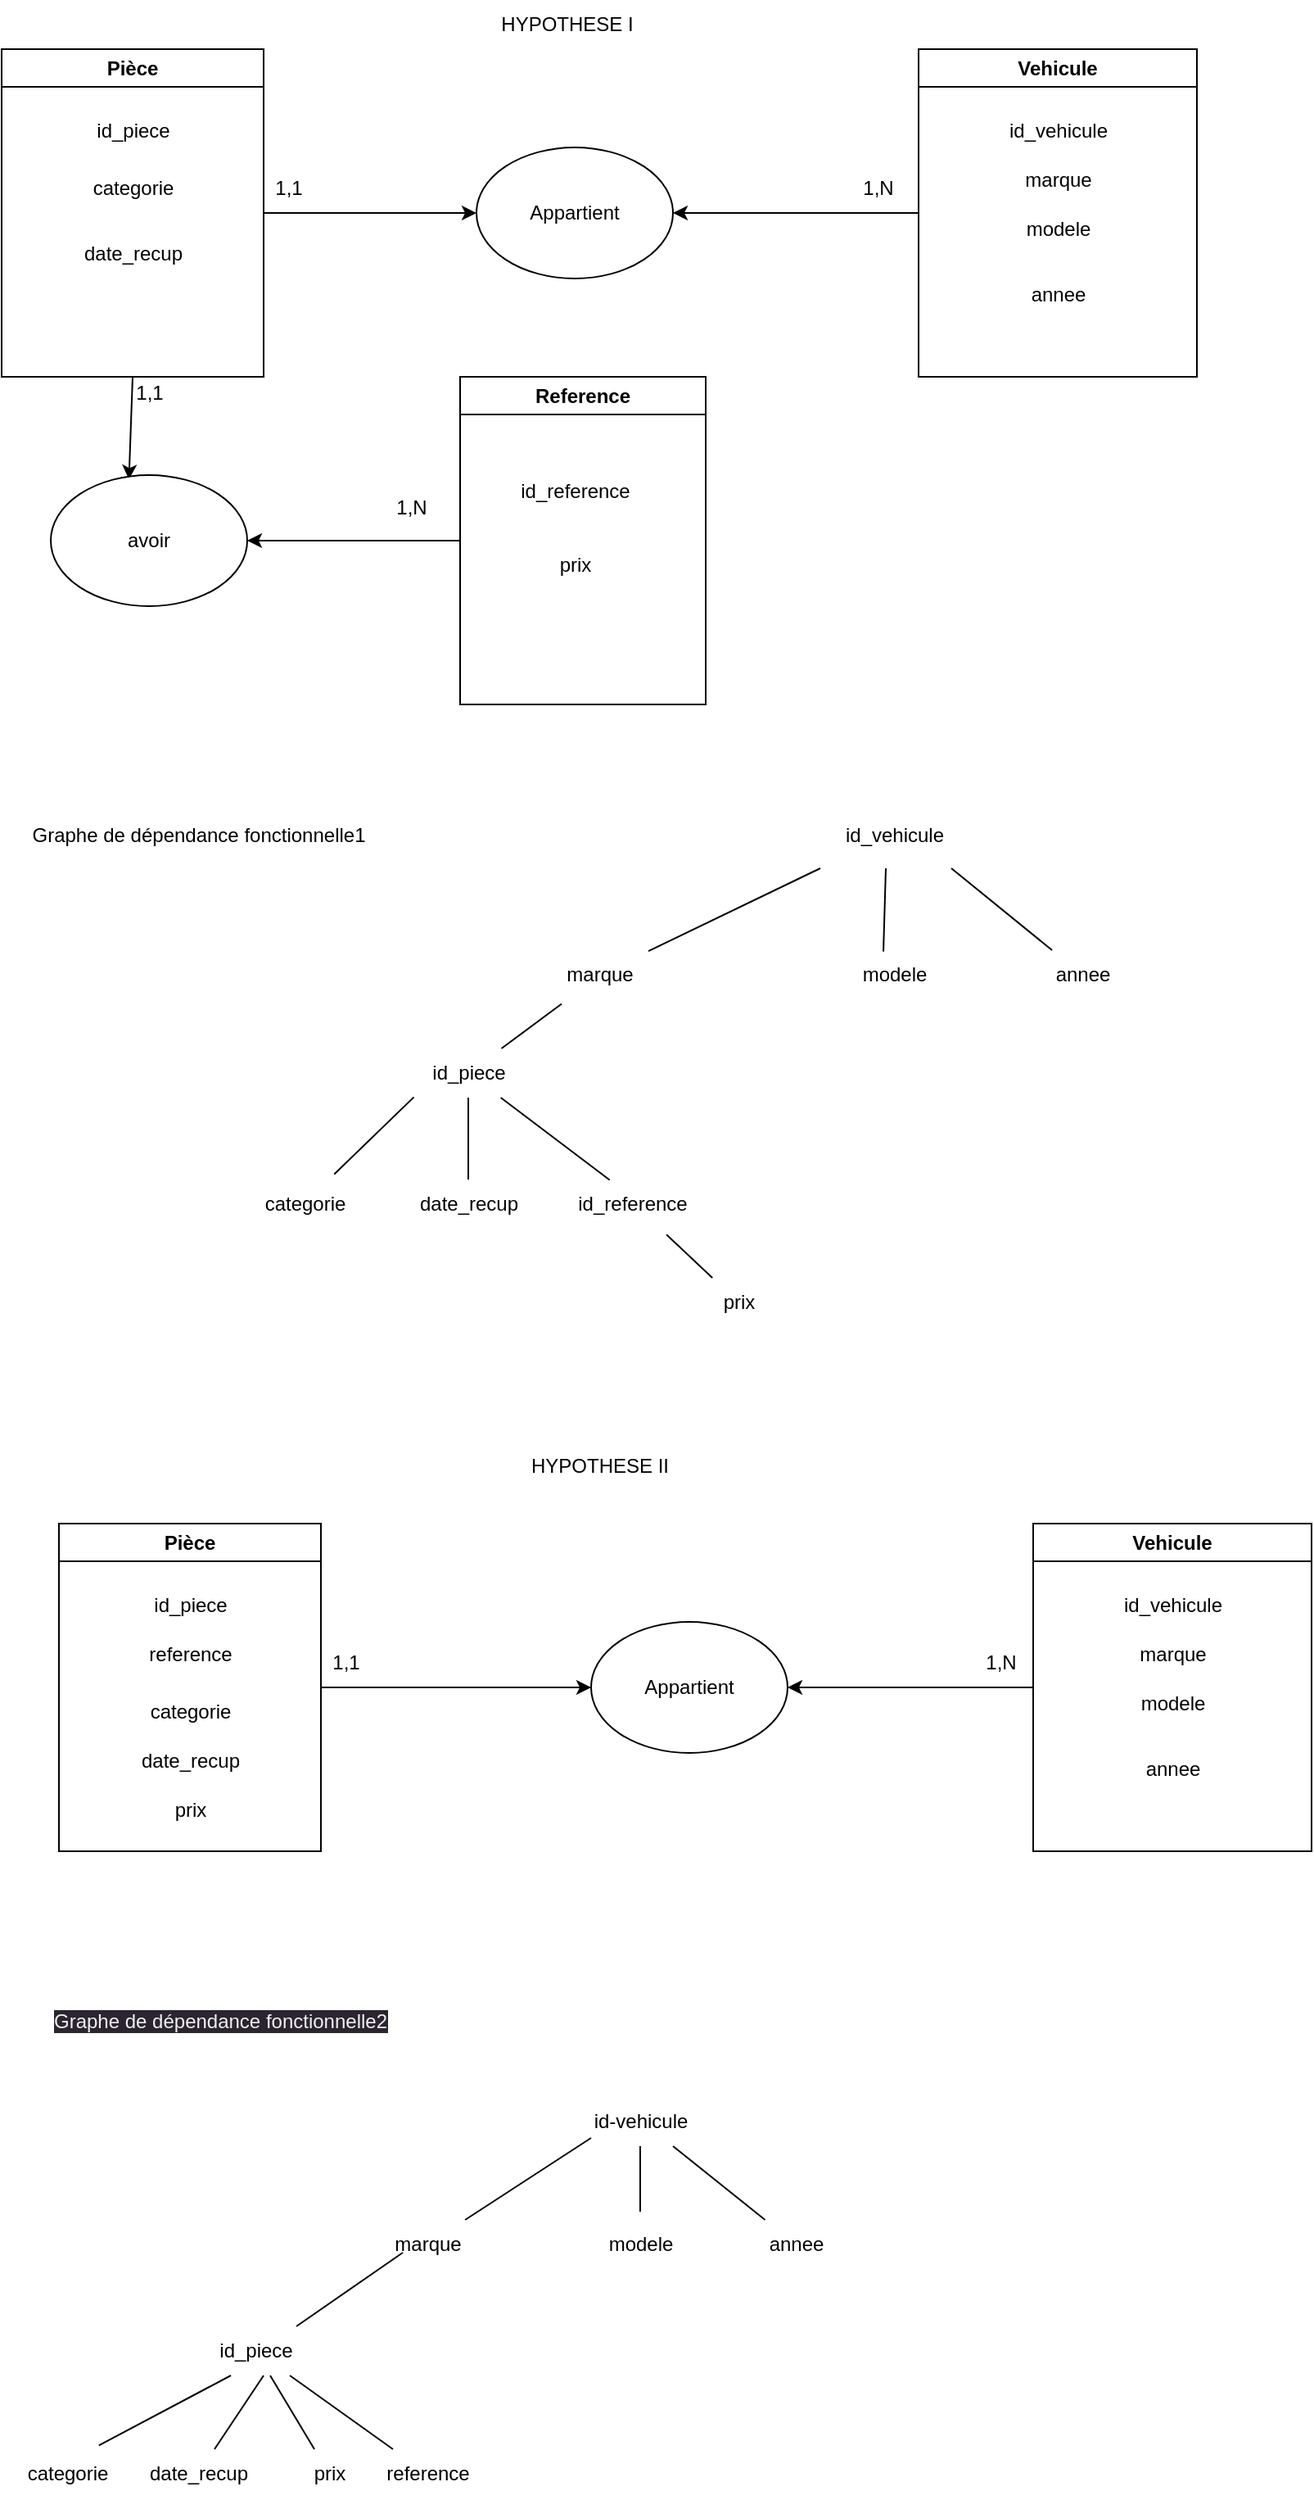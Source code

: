 <mxfile>
    <diagram id="_f1Pdu3kWcDJurf9TUPZ" name="Page-1">
        <mxGraphModel dx="988" dy="470" grid="1" gridSize="10" guides="1" tooltips="1" connect="1" arrows="1" fold="1" page="1" pageScale="1" pageWidth="850" pageHeight="1100" math="0" shadow="0">
            <root>
                <mxCell id="0"/>
                <mxCell id="1" parent="0"/>
                <mxCell id="16" style="edgeStyle=none;html=1;exitX=1;exitY=0.5;exitDx=0;exitDy=0;entryX=0;entryY=0.5;entryDx=0;entryDy=0;" edge="1" parent="1" source="2" target="4">
                    <mxGeometry relative="1" as="geometry"/>
                </mxCell>
                <mxCell id="22" style="edgeStyle=none;html=1;exitX=0.5;exitY=1;exitDx=0;exitDy=0;entryX=0.398;entryY=0.033;entryDx=0;entryDy=0;entryPerimeter=0;" edge="1" parent="1" source="2" target="21">
                    <mxGeometry relative="1" as="geometry"/>
                </mxCell>
                <mxCell id="2" value="Pièce" style="swimlane;whiteSpace=wrap;html=1;" vertex="1" parent="1">
                    <mxGeometry x="10" y="40" width="160" height="200" as="geometry"/>
                </mxCell>
                <mxCell id="7" value="categorie" style="text;html=1;align=center;verticalAlign=middle;resizable=0;points=[];autosize=1;strokeColor=none;fillColor=none;" vertex="1" parent="2">
                    <mxGeometry x="45" y="70" width="70" height="30" as="geometry"/>
                </mxCell>
                <mxCell id="8" value="date_recup" style="text;html=1;align=center;verticalAlign=middle;resizable=0;points=[];autosize=1;strokeColor=none;fillColor=none;" vertex="1" parent="2">
                    <mxGeometry x="40" y="110" width="80" height="30" as="geometry"/>
                </mxCell>
                <mxCell id="5" value="id_piece" style="text;html=1;align=center;verticalAlign=middle;resizable=0;points=[];autosize=1;strokeColor=none;fillColor=none;" vertex="1" parent="2">
                    <mxGeometry x="45" y="35" width="70" height="30" as="geometry"/>
                </mxCell>
                <mxCell id="18" style="edgeStyle=none;html=1;exitX=0;exitY=0.5;exitDx=0;exitDy=0;entryX=1;entryY=0.5;entryDx=0;entryDy=0;" edge="1" parent="1" source="3" target="4">
                    <mxGeometry relative="1" as="geometry"/>
                </mxCell>
                <mxCell id="3" value="Vehicule" style="swimlane;whiteSpace=wrap;html=1;" vertex="1" parent="1">
                    <mxGeometry x="570" y="40" width="170" height="200" as="geometry"/>
                </mxCell>
                <mxCell id="12" value="id_vehicule" style="text;html=1;align=center;verticalAlign=middle;resizable=0;points=[];autosize=1;strokeColor=none;fillColor=none;" vertex="1" parent="3">
                    <mxGeometry x="45" y="35" width="80" height="30" as="geometry"/>
                </mxCell>
                <mxCell id="13" value="marque" style="text;html=1;align=center;verticalAlign=middle;resizable=0;points=[];autosize=1;strokeColor=none;fillColor=none;" vertex="1" parent="3">
                    <mxGeometry x="55" y="65" width="60" height="30" as="geometry"/>
                </mxCell>
                <mxCell id="14" value="modele" style="text;html=1;align=center;verticalAlign=middle;resizable=0;points=[];autosize=1;strokeColor=none;fillColor=none;" vertex="1" parent="3">
                    <mxGeometry x="55" y="95" width="60" height="30" as="geometry"/>
                </mxCell>
                <mxCell id="15" value="annee" style="text;html=1;align=center;verticalAlign=middle;resizable=0;points=[];autosize=1;strokeColor=none;fillColor=none;" vertex="1" parent="3">
                    <mxGeometry x="55" y="135" width="60" height="30" as="geometry"/>
                </mxCell>
                <mxCell id="4" value="Appartient" style="ellipse;whiteSpace=wrap;html=1;" vertex="1" parent="1">
                    <mxGeometry x="300" y="100" width="120" height="80" as="geometry"/>
                </mxCell>
                <mxCell id="23" style="edgeStyle=none;html=1;exitX=0;exitY=0.5;exitDx=0;exitDy=0;" edge="1" parent="1" source="19" target="21">
                    <mxGeometry relative="1" as="geometry"/>
                </mxCell>
                <mxCell id="19" value="Reference" style="swimlane;whiteSpace=wrap;html=1;" vertex="1" parent="1">
                    <mxGeometry x="290" y="240" width="150" height="200" as="geometry"/>
                </mxCell>
                <mxCell id="20" value="id_reference" style="text;html=1;align=center;verticalAlign=middle;resizable=0;points=[];autosize=1;strokeColor=none;fillColor=none;" vertex="1" parent="19">
                    <mxGeometry x="25" y="55" width="90" height="30" as="geometry"/>
                </mxCell>
                <mxCell id="24" value="prix" style="text;html=1;align=center;verticalAlign=middle;resizable=0;points=[];autosize=1;strokeColor=none;fillColor=none;" vertex="1" parent="19">
                    <mxGeometry x="50" y="100" width="40" height="30" as="geometry"/>
                </mxCell>
                <mxCell id="21" value="avoir" style="ellipse;whiteSpace=wrap;html=1;" vertex="1" parent="1">
                    <mxGeometry x="40" y="300" width="120" height="80" as="geometry"/>
                </mxCell>
                <mxCell id="25" value="HYPOTHESE I" style="text;html=1;align=center;verticalAlign=middle;resizable=0;points=[];autosize=1;strokeColor=none;fillColor=none;" vertex="1" parent="1">
                    <mxGeometry x="305" y="10" width="100" height="30" as="geometry"/>
                </mxCell>
                <mxCell id="36" style="edgeStyle=none;html=1;exitX=1;exitY=0.5;exitDx=0;exitDy=0;entryX=0;entryY=0.5;entryDx=0;entryDy=0;" edge="1" parent="1" source="26" target="30">
                    <mxGeometry relative="1" as="geometry"/>
                </mxCell>
                <mxCell id="26" value="Pièce" style="swimlane;whiteSpace=wrap;html=1;" vertex="1" parent="1">
                    <mxGeometry x="45" y="940" width="160" height="200" as="geometry"/>
                </mxCell>
                <mxCell id="28" value="date_recup" style="text;html=1;align=center;verticalAlign=middle;resizable=0;points=[];autosize=1;strokeColor=none;fillColor=none;" vertex="1" parent="26">
                    <mxGeometry x="40" y="130" width="80" height="30" as="geometry"/>
                </mxCell>
                <mxCell id="29" value="id_piece" style="text;html=1;align=center;verticalAlign=middle;resizable=0;points=[];autosize=1;strokeColor=none;fillColor=none;" vertex="1" parent="26">
                    <mxGeometry x="45" y="35" width="70" height="30" as="geometry"/>
                </mxCell>
                <mxCell id="40" value="prix" style="text;html=1;align=center;verticalAlign=middle;resizable=0;points=[];autosize=1;strokeColor=none;fillColor=none;" vertex="1" parent="26">
                    <mxGeometry x="60" y="160" width="40" height="30" as="geometry"/>
                </mxCell>
                <mxCell id="48" value="reference" style="text;html=1;align=center;verticalAlign=middle;resizable=0;points=[];autosize=1;strokeColor=none;fillColor=none;" vertex="1" parent="26">
                    <mxGeometry x="45" y="65" width="70" height="30" as="geometry"/>
                </mxCell>
                <mxCell id="27" value="categorie" style="text;html=1;align=center;verticalAlign=middle;resizable=0;points=[];autosize=1;strokeColor=none;fillColor=none;" vertex="1" parent="26">
                    <mxGeometry x="45" y="100" width="70" height="30" as="geometry"/>
                </mxCell>
                <mxCell id="30" value="Appartient" style="ellipse;whiteSpace=wrap;html=1;" vertex="1" parent="1">
                    <mxGeometry x="370" y="1000" width="120" height="80" as="geometry"/>
                </mxCell>
                <mxCell id="37" style="edgeStyle=none;html=1;exitX=0;exitY=0.5;exitDx=0;exitDy=0;entryX=1;entryY=0.5;entryDx=0;entryDy=0;" edge="1" parent="1" source="31" target="30">
                    <mxGeometry relative="1" as="geometry"/>
                </mxCell>
                <mxCell id="31" value="Vehicule" style="swimlane;whiteSpace=wrap;html=1;" vertex="1" parent="1">
                    <mxGeometry x="640" y="940" width="170" height="200" as="geometry"/>
                </mxCell>
                <mxCell id="32" value="id_vehicule" style="text;html=1;align=center;verticalAlign=middle;resizable=0;points=[];autosize=1;strokeColor=none;fillColor=none;" vertex="1" parent="31">
                    <mxGeometry x="45" y="35" width="80" height="30" as="geometry"/>
                </mxCell>
                <mxCell id="33" value="marque" style="text;html=1;align=center;verticalAlign=middle;resizable=0;points=[];autosize=1;strokeColor=none;fillColor=none;" vertex="1" parent="31">
                    <mxGeometry x="55" y="65" width="60" height="30" as="geometry"/>
                </mxCell>
                <mxCell id="34" value="modele" style="text;html=1;align=center;verticalAlign=middle;resizable=0;points=[];autosize=1;strokeColor=none;fillColor=none;" vertex="1" parent="31">
                    <mxGeometry x="55" y="95" width="60" height="30" as="geometry"/>
                </mxCell>
                <mxCell id="35" value="annee" style="text;html=1;align=center;verticalAlign=middle;resizable=0;points=[];autosize=1;strokeColor=none;fillColor=none;" vertex="1" parent="31">
                    <mxGeometry x="55" y="135" width="60" height="30" as="geometry"/>
                </mxCell>
                <mxCell id="38" value="HYPOTHESE II" style="text;html=1;align=center;verticalAlign=middle;resizable=0;points=[];autosize=1;strokeColor=none;fillColor=none;" vertex="1" parent="1">
                    <mxGeometry x="320" y="890" width="110" height="30" as="geometry"/>
                </mxCell>
                <mxCell id="41" value="1,1" style="text;html=1;align=center;verticalAlign=middle;resizable=0;points=[];autosize=1;strokeColor=none;fillColor=none;" vertex="1" parent="1">
                    <mxGeometry x="165" y="110" width="40" height="30" as="geometry"/>
                </mxCell>
                <mxCell id="42" value="1,N" style="text;html=1;align=center;verticalAlign=middle;resizable=0;points=[];autosize=1;strokeColor=none;fillColor=none;" vertex="1" parent="1">
                    <mxGeometry x="525" y="110" width="40" height="30" as="geometry"/>
                </mxCell>
                <mxCell id="43" value="1,1" style="text;html=1;align=center;verticalAlign=middle;resizable=0;points=[];autosize=1;strokeColor=none;fillColor=none;" vertex="1" parent="1">
                    <mxGeometry x="80" y="235" width="40" height="30" as="geometry"/>
                </mxCell>
                <mxCell id="45" value="1,N" style="text;html=1;align=center;verticalAlign=middle;resizable=0;points=[];autosize=1;strokeColor=none;fillColor=none;" vertex="1" parent="1">
                    <mxGeometry x="240" y="305" width="40" height="30" as="geometry"/>
                </mxCell>
                <mxCell id="46" value="1,1" style="text;html=1;align=center;verticalAlign=middle;resizable=0;points=[];autosize=1;strokeColor=none;fillColor=none;" vertex="1" parent="1">
                    <mxGeometry x="200" y="1010" width="40" height="30" as="geometry"/>
                </mxCell>
                <mxCell id="47" value="1,N" style="text;html=1;align=center;verticalAlign=middle;resizable=0;points=[];autosize=1;strokeColor=none;fillColor=none;" vertex="1" parent="1">
                    <mxGeometry x="600" y="1010" width="40" height="30" as="geometry"/>
                </mxCell>
                <mxCell id="49" value="Graphe de dépendance fonctionnelle1" style="text;html=1;align=center;verticalAlign=middle;resizable=0;points=[];autosize=1;strokeColor=none;fillColor=none;" vertex="1" parent="1">
                    <mxGeometry x="15" y="505" width="230" height="30" as="geometry"/>
                </mxCell>
                <mxCell id="50" value="id_piece" style="text;html=1;align=center;verticalAlign=middle;resizable=0;points=[];autosize=1;strokeColor=none;fillColor=none;" vertex="1" parent="1">
                    <mxGeometry x="260" y="650" width="70" height="30" as="geometry"/>
                </mxCell>
                <mxCell id="52" value="categorie" style="text;html=1;align=center;verticalAlign=middle;resizable=0;points=[];autosize=1;strokeColor=none;fillColor=none;" vertex="1" parent="1">
                    <mxGeometry x="160" y="730" width="70" height="30" as="geometry"/>
                </mxCell>
                <mxCell id="54" value="date_recup" style="text;html=1;align=center;verticalAlign=middle;resizable=0;points=[];autosize=1;strokeColor=none;fillColor=none;" vertex="1" parent="1">
                    <mxGeometry x="255" y="730" width="80" height="30" as="geometry"/>
                </mxCell>
                <mxCell id="56" value="id_vehicule" style="text;html=1;align=center;verticalAlign=middle;resizable=0;points=[];autosize=1;strokeColor=none;fillColor=none;" vertex="1" parent="1">
                    <mxGeometry x="515" y="505" width="80" height="30" as="geometry"/>
                </mxCell>
                <mxCell id="57" value="marque" style="text;html=1;align=center;verticalAlign=middle;resizable=0;points=[];autosize=1;strokeColor=none;fillColor=none;" vertex="1" parent="1">
                    <mxGeometry x="345" y="590" width="60" height="30" as="geometry"/>
                </mxCell>
                <mxCell id="58" value="modele" style="text;html=1;align=center;verticalAlign=middle;resizable=0;points=[];autosize=1;strokeColor=none;fillColor=none;" vertex="1" parent="1">
                    <mxGeometry x="525" y="590" width="60" height="30" as="geometry"/>
                </mxCell>
                <mxCell id="59" value="annee" style="text;html=1;align=center;verticalAlign=middle;resizable=0;points=[];autosize=1;strokeColor=none;fillColor=none;" vertex="1" parent="1">
                    <mxGeometry x="640" y="590" width="60" height="30" as="geometry"/>
                </mxCell>
                <mxCell id="60" value="id_reference" style="text;html=1;align=center;verticalAlign=middle;resizable=0;points=[];autosize=1;strokeColor=none;fillColor=none;" vertex="1" parent="1">
                    <mxGeometry x="350" y="730" width="90" height="30" as="geometry"/>
                </mxCell>
                <mxCell id="61" value="prix" style="text;html=1;align=center;verticalAlign=middle;resizable=0;points=[];autosize=1;strokeColor=none;fillColor=none;" vertex="1" parent="1">
                    <mxGeometry x="440" y="790" width="40" height="30" as="geometry"/>
                </mxCell>
                <mxCell id="62" value="" style="endArrow=none;html=1;entryX=0.117;entryY=1.092;entryDx=0;entryDy=0;entryPerimeter=0;" edge="1" parent="1" source="50" target="57">
                    <mxGeometry width="50" height="50" relative="1" as="geometry">
                        <mxPoint x="385" y="575" as="sourcePoint"/>
                        <mxPoint x="340" y="630" as="targetPoint"/>
                    </mxGeometry>
                </mxCell>
                <mxCell id="63" value="" style="endArrow=none;html=1;exitX=0.759;exitY=-0.107;exitDx=0;exitDy=0;exitPerimeter=0;entryX=0.025;entryY=0.99;entryDx=0;entryDy=0;entryPerimeter=0;" edge="1" parent="1" source="52" target="50">
                    <mxGeometry width="50" height="50" relative="1" as="geometry">
                        <mxPoint x="220" y="660" as="sourcePoint"/>
                        <mxPoint x="270" y="610" as="targetPoint"/>
                    </mxGeometry>
                </mxCell>
                <mxCell id="64" value="" style="endArrow=none;html=1;" edge="1" parent="1" source="57">
                    <mxGeometry width="50" height="50" relative="1" as="geometry">
                        <mxPoint x="450" y="510" as="sourcePoint"/>
                        <mxPoint x="510" y="540" as="targetPoint"/>
                    </mxGeometry>
                </mxCell>
                <mxCell id="65" value="" style="endArrow=none;html=1;" edge="1" parent="1" source="54" target="50">
                    <mxGeometry width="50" height="50" relative="1" as="geometry">
                        <mxPoint x="340" y="660" as="sourcePoint"/>
                        <mxPoint x="390" y="610" as="targetPoint"/>
                    </mxGeometry>
                </mxCell>
                <mxCell id="66" value="" style="endArrow=none;html=1;exitX=0.348;exitY=0.009;exitDx=0;exitDy=0;exitPerimeter=0;" edge="1" parent="1" source="60" target="50">
                    <mxGeometry width="50" height="50" relative="1" as="geometry">
                        <mxPoint x="340" y="660" as="sourcePoint"/>
                        <mxPoint x="390" y="610" as="targetPoint"/>
                    </mxGeometry>
                </mxCell>
                <mxCell id="67" value="" style="endArrow=none;html=1;exitX=0.392;exitY=0.027;exitDx=0;exitDy=0;exitPerimeter=0;" edge="1" parent="1" source="58">
                    <mxGeometry width="50" height="50" relative="1" as="geometry">
                        <mxPoint x="550" y="510" as="sourcePoint"/>
                        <mxPoint x="550" y="540" as="targetPoint"/>
                    </mxGeometry>
                </mxCell>
                <mxCell id="68" value="" style="endArrow=none;html=1;" edge="1" parent="1" source="59">
                    <mxGeometry width="50" height="50" relative="1" as="geometry">
                        <mxPoint x="530" y="520" as="sourcePoint"/>
                        <mxPoint x="590" y="540" as="targetPoint"/>
                    </mxGeometry>
                </mxCell>
                <mxCell id="69" value="" style="endArrow=none;html=1;entryX=0.734;entryY=1.12;entryDx=0;entryDy=0;entryPerimeter=0;" edge="1" parent="1" source="61" target="60">
                    <mxGeometry width="50" height="50" relative="1" as="geometry">
                        <mxPoint x="340" y="690" as="sourcePoint"/>
                        <mxPoint x="390" y="640" as="targetPoint"/>
                    </mxGeometry>
                </mxCell>
                <mxCell id="70" value="&lt;span style=&quot;color: rgb(240, 240, 240); font-family: Helvetica; font-size: 12px; font-style: normal; font-variant-ligatures: normal; font-variant-caps: normal; font-weight: 400; letter-spacing: normal; orphans: 2; text-align: center; text-indent: 0px; text-transform: none; widows: 2; word-spacing: 0px; -webkit-text-stroke-width: 0px; background-color: rgb(42, 37, 47); text-decoration-thickness: initial; text-decoration-style: initial; text-decoration-color: initial; float: none; display: inline !important;&quot;&gt;Graphe de dépendance fonctionnelle2&lt;/span&gt;" style="text;whiteSpace=wrap;html=1;" vertex="1" parent="1">
                    <mxGeometry x="40" y="1230" width="240" height="40" as="geometry"/>
                </mxCell>
                <mxCell id="71" value="id-vehicule" style="text;html=1;align=center;verticalAlign=middle;resizable=0;points=[];autosize=1;strokeColor=none;fillColor=none;" vertex="1" parent="1">
                    <mxGeometry x="360" y="1290" width="80" height="30" as="geometry"/>
                </mxCell>
                <mxCell id="72" value="marque" style="text;html=1;align=center;verticalAlign=middle;resizable=0;points=[];autosize=1;strokeColor=none;fillColor=none;" vertex="1" parent="1">
                    <mxGeometry x="240" y="1365" width="60" height="30" as="geometry"/>
                </mxCell>
                <mxCell id="73" value="modele" style="text;html=1;align=center;verticalAlign=middle;resizable=0;points=[];autosize=1;strokeColor=none;fillColor=none;" vertex="1" parent="1">
                    <mxGeometry x="370" y="1365" width="60" height="30" as="geometry"/>
                </mxCell>
                <mxCell id="74" value="annee" style="text;html=1;align=center;verticalAlign=middle;resizable=0;points=[];autosize=1;strokeColor=none;fillColor=none;" vertex="1" parent="1">
                    <mxGeometry x="465" y="1365" width="60" height="30" as="geometry"/>
                </mxCell>
                <mxCell id="75" value="id_piece" style="text;html=1;align=center;verticalAlign=middle;resizable=0;points=[];autosize=1;strokeColor=none;fillColor=none;" vertex="1" parent="1">
                    <mxGeometry x="130" y="1430" width="70" height="30" as="geometry"/>
                </mxCell>
                <mxCell id="76" value="categorie" style="text;html=1;align=center;verticalAlign=middle;resizable=0;points=[];autosize=1;strokeColor=none;fillColor=none;" vertex="1" parent="1">
                    <mxGeometry x="15" y="1505" width="70" height="30" as="geometry"/>
                </mxCell>
                <mxCell id="77" value="date_recup" style="text;html=1;align=center;verticalAlign=middle;resizable=0;points=[];autosize=1;strokeColor=none;fillColor=none;" vertex="1" parent="1">
                    <mxGeometry x="90" y="1505" width="80" height="30" as="geometry"/>
                </mxCell>
                <mxCell id="78" value="prix" style="text;html=1;align=center;verticalAlign=middle;resizable=0;points=[];autosize=1;strokeColor=none;fillColor=none;" vertex="1" parent="1">
                    <mxGeometry x="190" y="1505" width="40" height="30" as="geometry"/>
                </mxCell>
                <mxCell id="79" value="" style="endArrow=none;html=1;" edge="1" parent="1" source="72">
                    <mxGeometry width="50" height="50" relative="1" as="geometry">
                        <mxPoint x="320" y="1365" as="sourcePoint"/>
                        <mxPoint x="370" y="1315" as="targetPoint"/>
                    </mxGeometry>
                </mxCell>
                <mxCell id="80" value="" style="endArrow=none;html=1;" edge="1" parent="1">
                    <mxGeometry width="50" height="50" relative="1" as="geometry">
                        <mxPoint x="190" y="1430" as="sourcePoint"/>
                        <mxPoint x="255" y="1385" as="targetPoint"/>
                    </mxGeometry>
                </mxCell>
                <mxCell id="81" value="" style="endArrow=none;html=1;exitX=0.777;exitY=-0.079;exitDx=0;exitDy=0;exitPerimeter=0;" edge="1" parent="1" source="76">
                    <mxGeometry width="50" height="50" relative="1" as="geometry">
                        <mxPoint x="105" y="1515" as="sourcePoint"/>
                        <mxPoint x="150" y="1460" as="targetPoint"/>
                    </mxGeometry>
                </mxCell>
                <mxCell id="82" value="" style="endArrow=none;html=1;" edge="1" parent="1" source="77">
                    <mxGeometry width="50" height="50" relative="1" as="geometry">
                        <mxPoint x="170" y="1500" as="sourcePoint"/>
                        <mxPoint x="170" y="1460" as="targetPoint"/>
                    </mxGeometry>
                </mxCell>
                <mxCell id="83" value="" style="endArrow=none;html=1;" edge="1" parent="1" source="78" target="75">
                    <mxGeometry width="50" height="50" relative="1" as="geometry">
                        <mxPoint x="400" y="1470" as="sourcePoint"/>
                        <mxPoint x="450" y="1420" as="targetPoint"/>
                    </mxGeometry>
                </mxCell>
                <mxCell id="84" value="" style="endArrow=none;html=1;" edge="1" parent="1" target="71">
                    <mxGeometry width="50" height="50" relative="1" as="geometry">
                        <mxPoint x="400" y="1360" as="sourcePoint"/>
                        <mxPoint x="450" y="1420" as="targetPoint"/>
                    </mxGeometry>
                </mxCell>
                <mxCell id="85" value="" style="endArrow=none;html=1;entryX=0.75;entryY=1;entryDx=0;entryDy=0;entryPerimeter=0;" edge="1" parent="1" source="74" target="71">
                    <mxGeometry width="50" height="50" relative="1" as="geometry">
                        <mxPoint x="400" y="1470" as="sourcePoint"/>
                        <mxPoint x="450" y="1420" as="targetPoint"/>
                    </mxGeometry>
                </mxCell>
                <mxCell id="86" value="reference" style="text;html=1;align=center;verticalAlign=middle;resizable=0;points=[];autosize=1;strokeColor=none;fillColor=none;" vertex="1" parent="1">
                    <mxGeometry x="235" y="1505" width="70" height="30" as="geometry"/>
                </mxCell>
                <mxCell id="87" value="" style="endArrow=none;html=1;" edge="1" parent="1" source="86" target="75">
                    <mxGeometry width="50" height="50" relative="1" as="geometry">
                        <mxPoint x="380" y="1670" as="sourcePoint"/>
                        <mxPoint x="430" y="1620" as="targetPoint"/>
                    </mxGeometry>
                </mxCell>
            </root>
        </mxGraphModel>
    </diagram>
</mxfile>